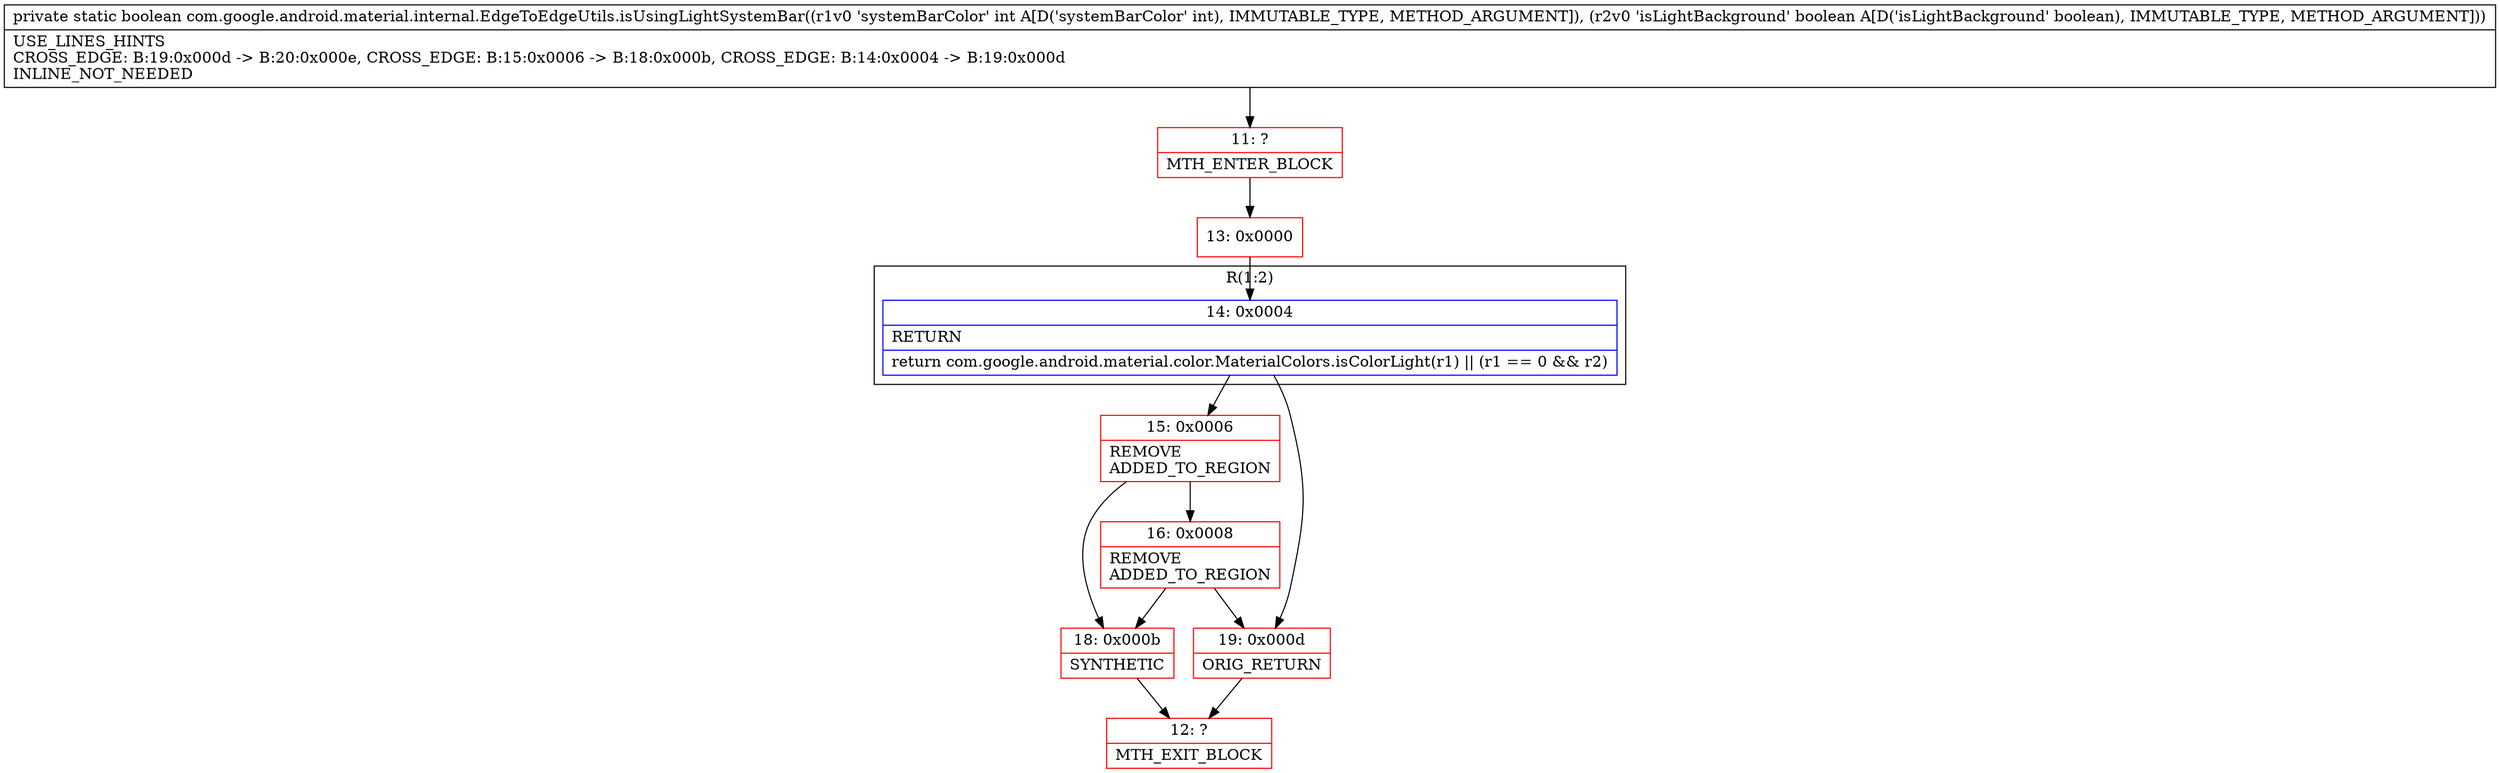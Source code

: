 digraph "CFG forcom.google.android.material.internal.EdgeToEdgeUtils.isUsingLightSystemBar(IZ)Z" {
subgraph cluster_Region_193499696 {
label = "R(1:2)";
node [shape=record,color=blue];
Node_14 [shape=record,label="{14\:\ 0x0004|RETURN\l|return com.google.android.material.color.MaterialColors.isColorLight(r1) \|\| (r1 == 0 && r2)\l}"];
}
Node_11 [shape=record,color=red,label="{11\:\ ?|MTH_ENTER_BLOCK\l}"];
Node_13 [shape=record,color=red,label="{13\:\ 0x0000}"];
Node_15 [shape=record,color=red,label="{15\:\ 0x0006|REMOVE\lADDED_TO_REGION\l}"];
Node_16 [shape=record,color=red,label="{16\:\ 0x0008|REMOVE\lADDED_TO_REGION\l}"];
Node_18 [shape=record,color=red,label="{18\:\ 0x000b|SYNTHETIC\l}"];
Node_12 [shape=record,color=red,label="{12\:\ ?|MTH_EXIT_BLOCK\l}"];
Node_19 [shape=record,color=red,label="{19\:\ 0x000d|ORIG_RETURN\l}"];
MethodNode[shape=record,label="{private static boolean com.google.android.material.internal.EdgeToEdgeUtils.isUsingLightSystemBar((r1v0 'systemBarColor' int A[D('systemBarColor' int), IMMUTABLE_TYPE, METHOD_ARGUMENT]), (r2v0 'isLightBackground' boolean A[D('isLightBackground' boolean), IMMUTABLE_TYPE, METHOD_ARGUMENT]))  | USE_LINES_HINTS\lCROSS_EDGE: B:19:0x000d \-\> B:20:0x000e, CROSS_EDGE: B:15:0x0006 \-\> B:18:0x000b, CROSS_EDGE: B:14:0x0004 \-\> B:19:0x000d\lINLINE_NOT_NEEDED\l}"];
MethodNode -> Node_11;Node_14 -> Node_15;
Node_14 -> Node_19;
Node_11 -> Node_13;
Node_13 -> Node_14;
Node_15 -> Node_16;
Node_15 -> Node_18;
Node_16 -> Node_18;
Node_16 -> Node_19;
Node_18 -> Node_12;
Node_19 -> Node_12;
}

